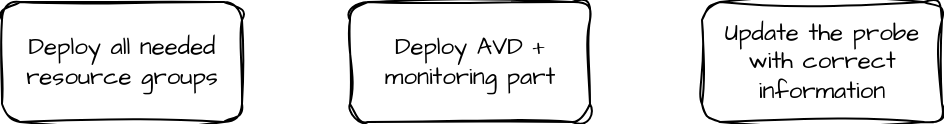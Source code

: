 <mxfile version="24.7.8">
  <diagram name="Page-1" id="rplaYSXlMgdeYdUcp4gi">
    <mxGraphModel dx="1026" dy="586" grid="1" gridSize="10" guides="1" tooltips="1" connect="1" arrows="1" fold="1" page="1" pageScale="1" pageWidth="827" pageHeight="1169" math="0" shadow="0">
      <root>
        <mxCell id="0" />
        <mxCell id="1" parent="0" />
        <mxCell id="9tKsP9MaU3T-f231FV-y-1" value="Deploy all needed resource groups" style="rounded=1;whiteSpace=wrap;html=1;glass=0;sketch=1;curveFitting=1;jiggle=2;fillColor=none;fontFamily=Architects Daughter;fontSource=https%3A%2F%2Ffonts.googleapis.com%2Fcss%3Ffamily%3DArchitects%2BDaughter;" vertex="1" parent="1">
          <mxGeometry x="180" y="180" width="120" height="60" as="geometry" />
        </mxCell>
        <mxCell id="9tKsP9MaU3T-f231FV-y-2" value="Deploy AVD + monitoring part" style="rounded=1;whiteSpace=wrap;html=1;glass=0;sketch=1;curveFitting=1;jiggle=2;fillColor=none;fontFamily=Architects Daughter;fontSource=https%3A%2F%2Ffonts.googleapis.com%2Fcss%3Ffamily%3DArchitects%2BDaughter;" vertex="1" parent="1">
          <mxGeometry x="354" y="180" width="120" height="60" as="geometry" />
        </mxCell>
        <mxCell id="9tKsP9MaU3T-f231FV-y-3" value="Update the probe with correct information" style="rounded=1;whiteSpace=wrap;html=1;glass=0;sketch=1;curveFitting=1;jiggle=2;fillColor=none;fontFamily=Architects Daughter;fontSource=https%3A%2F%2Ffonts.googleapis.com%2Fcss%3Ffamily%3DArchitects%2BDaughter;" vertex="1" parent="1">
          <mxGeometry x="530" y="180" width="120" height="60" as="geometry" />
        </mxCell>
      </root>
    </mxGraphModel>
  </diagram>
</mxfile>
